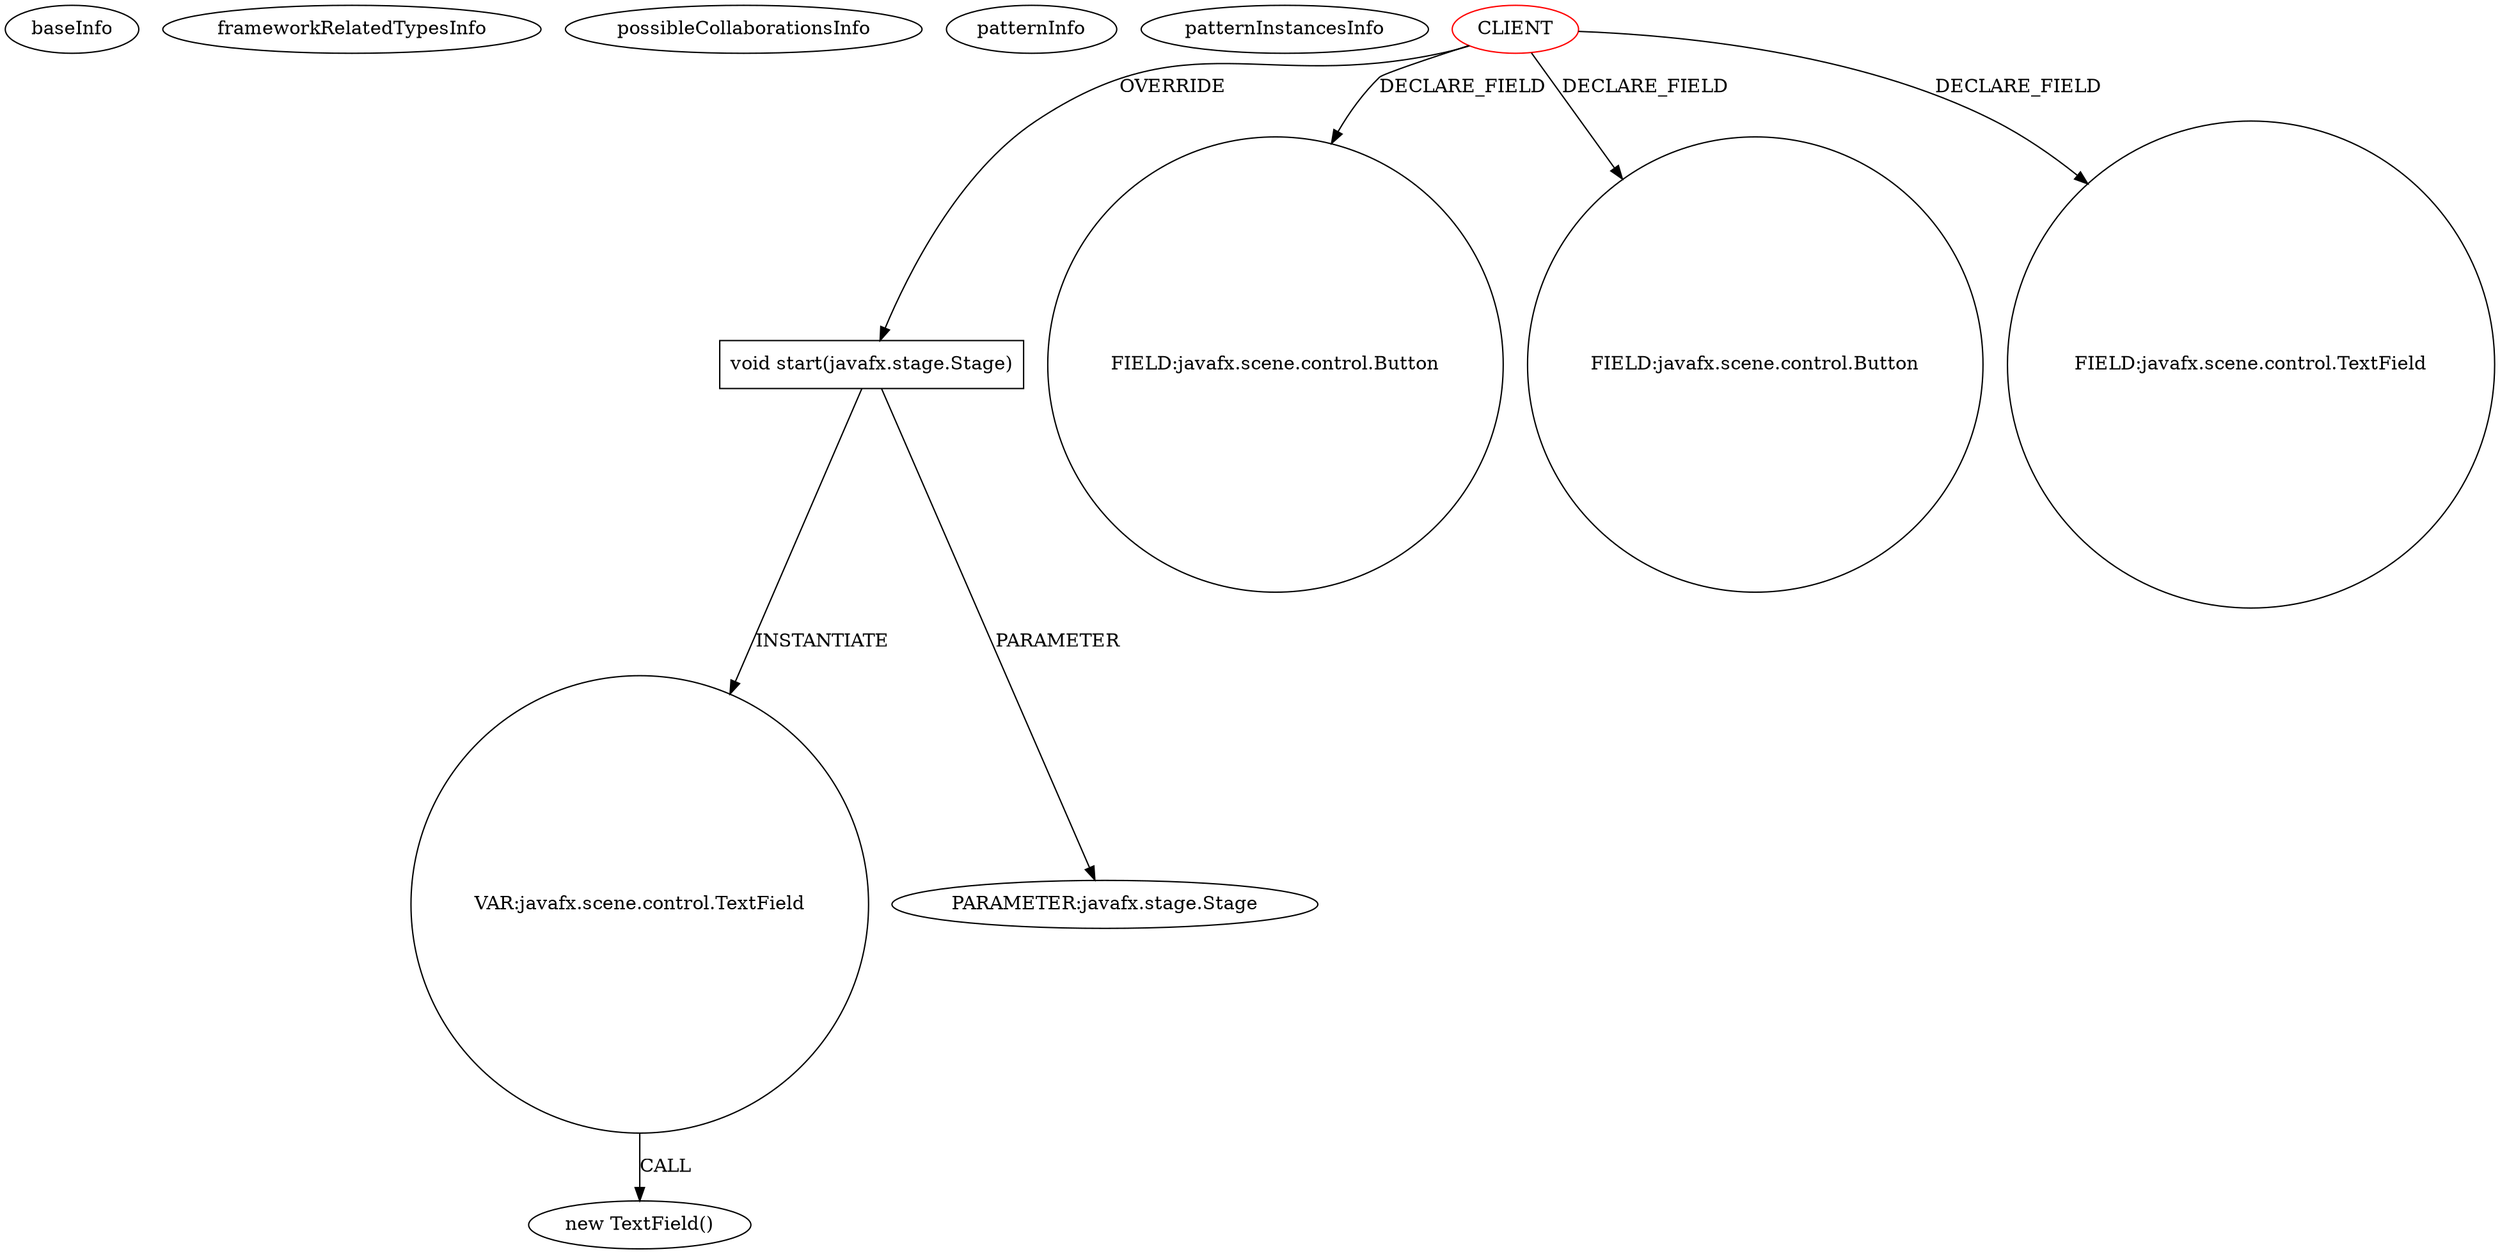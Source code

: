 digraph {
baseInfo[graphId=779,category="pattern",isAnonymous=false,possibleRelation=false]
frameworkRelatedTypesInfo[]
possibleCollaborationsInfo[]
patternInfo[frequency=2.0,patternRootClient=0]
patternInstancesInfo[0="Totenfluch-TPrivateChat-Client~/Totenfluch-TPrivateChat-Client/TPrivateChat-Client-master/TPvtChat-C/src/me/Totenfluch/pack/Main.java~Main~1483",1="nielsmaneschijn-8bit~/nielsmaneschijn-8bit/8bit-master/src/net/maneschijn/bleep/core/MathFX.java~MathFX~3756"]
470[label="new TextField()",vertexType="CONSTRUCTOR_CALL",isFrameworkType=false]
471[label="VAR:javafx.scene.control.TextField",vertexType="VARIABLE_EXPRESION",isFrameworkType=false,shape=circle]
40[label="void start(javafx.stage.Stage)",vertexType="OVERRIDING_METHOD_DECLARATION",isFrameworkType=false,shape=box]
0[label="CLIENT",vertexType="ROOT_CLIENT_CLASS_DECLARATION",isFrameworkType=false,color=red]
16[label="FIELD:javafx.scene.control.Button",vertexType="FIELD_DECLARATION",isFrameworkType=false,shape=circle]
12[label="FIELD:javafx.scene.control.Button",vertexType="FIELD_DECLARATION",isFrameworkType=false,shape=circle]
41[label="PARAMETER:javafx.stage.Stage",vertexType="PARAMETER_DECLARATION",isFrameworkType=false]
2[label="FIELD:javafx.scene.control.TextField",vertexType="FIELD_DECLARATION",isFrameworkType=false,shape=circle]
471->470[label="CALL"]
0->2[label="DECLARE_FIELD"]
40->41[label="PARAMETER"]
0->12[label="DECLARE_FIELD"]
40->471[label="INSTANTIATE"]
0->40[label="OVERRIDE"]
0->16[label="DECLARE_FIELD"]
}
